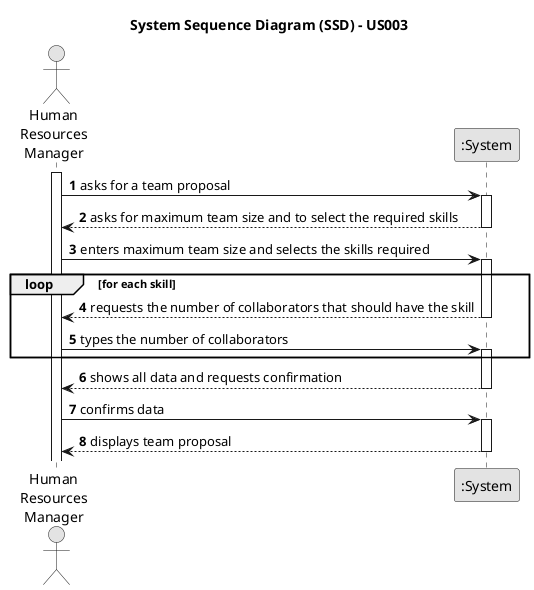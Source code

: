 @startuml
skinparam monochrome true
skinparam packageStyle rectangle
skinparam shadowing false

title System Sequence Diagram (SSD) - US003

autonumber

actor "Human\nResources\nManager" as HRM
participant ":System" as System

activate HRM

    HRM -> System : asks for a team proposal
    activate System

        System --> HRM : asks for maximum team size and to select the required skills
    deactivate System

    HRM -> System : enters maximum team size and selects the skills required
    activate System

    loop for each skill
        System --> HRM : requests the number of collaborators that should have the skill
    deactivate System

    HRM -> System : types the number of collaborators
    activate System
    end

        System --> HRM : shows all data and requests confirmation
    deactivate System

    HRM -> System : confirms data
    activate System

        System --> HRM : displays team proposal
    deactivate System

@enduml